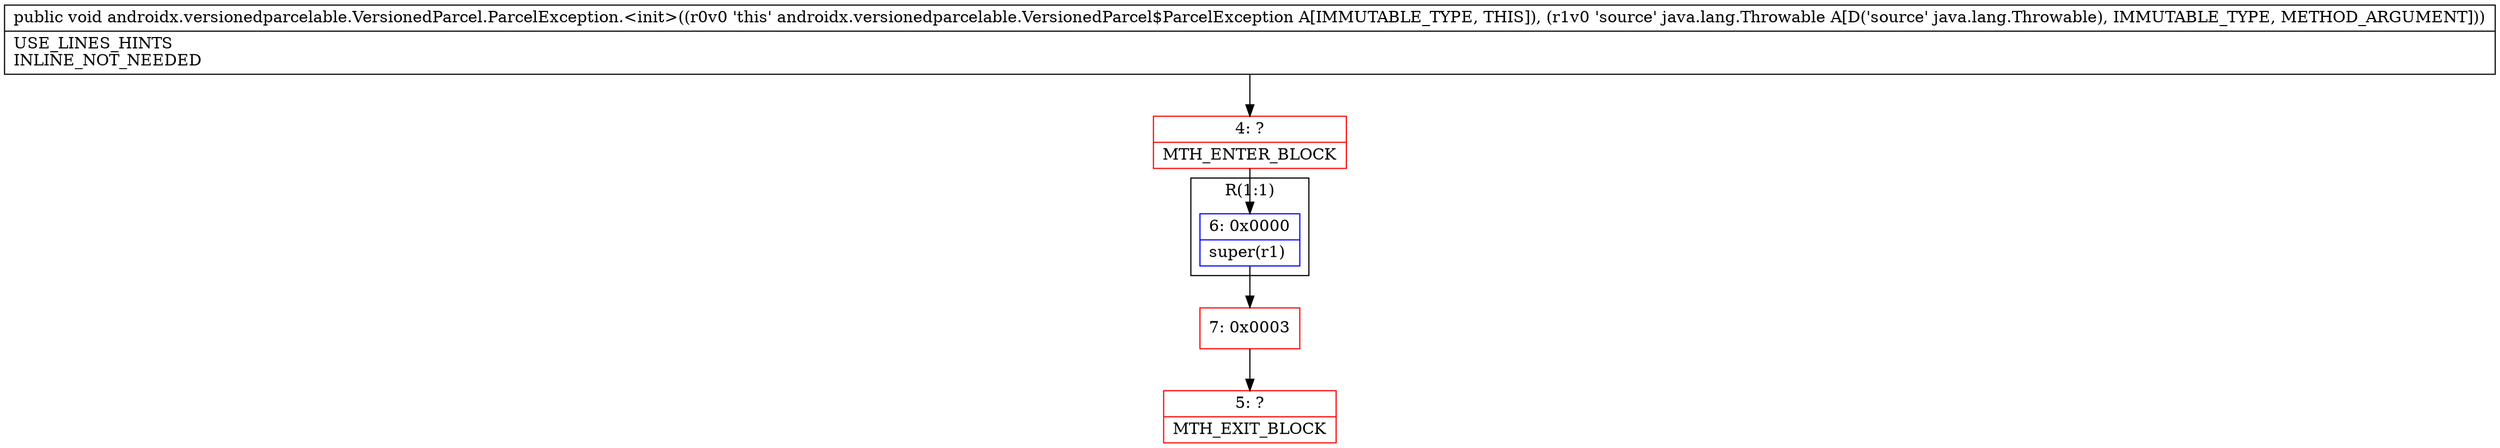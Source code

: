 digraph "CFG forandroidx.versionedparcelable.VersionedParcel.ParcelException.\<init\>(Ljava\/lang\/Throwable;)V" {
subgraph cluster_Region_1153275546 {
label = "R(1:1)";
node [shape=record,color=blue];
Node_6 [shape=record,label="{6\:\ 0x0000|super(r1)\l}"];
}
Node_4 [shape=record,color=red,label="{4\:\ ?|MTH_ENTER_BLOCK\l}"];
Node_7 [shape=record,color=red,label="{7\:\ 0x0003}"];
Node_5 [shape=record,color=red,label="{5\:\ ?|MTH_EXIT_BLOCK\l}"];
MethodNode[shape=record,label="{public void androidx.versionedparcelable.VersionedParcel.ParcelException.\<init\>((r0v0 'this' androidx.versionedparcelable.VersionedParcel$ParcelException A[IMMUTABLE_TYPE, THIS]), (r1v0 'source' java.lang.Throwable A[D('source' java.lang.Throwable), IMMUTABLE_TYPE, METHOD_ARGUMENT]))  | USE_LINES_HINTS\lINLINE_NOT_NEEDED\l}"];
MethodNode -> Node_4;Node_6 -> Node_7;
Node_4 -> Node_6;
Node_7 -> Node_5;
}

